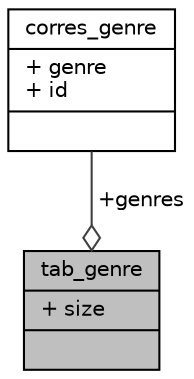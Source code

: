 digraph "tab_genre"
{
 // LATEX_PDF_SIZE
  edge [fontname="Helvetica",fontsize="10",labelfontname="Helvetica",labelfontsize="10"];
  node [fontname="Helvetica",fontsize="10",shape=record];
  Node1 [label="{tab_genre\n|+ size\l|}",height=0.2,width=0.4,color="black", fillcolor="grey75", style="filled", fontcolor="black",tooltip="structure de tableau et taille associée"];
  Node2 -> Node1 [color="grey25",fontsize="10",style="solid",label=" +genres" ,arrowhead="odiamond",fontname="Helvetica"];
  Node2 [label="{corres_genre\n|+ genre\l+ id\l|}",height=0.2,width=0.4,color="black", fillcolor="white", style="filled",URL="$structcorres__genre.html",tooltip="structure associant une genre à une identifiant"];
}
